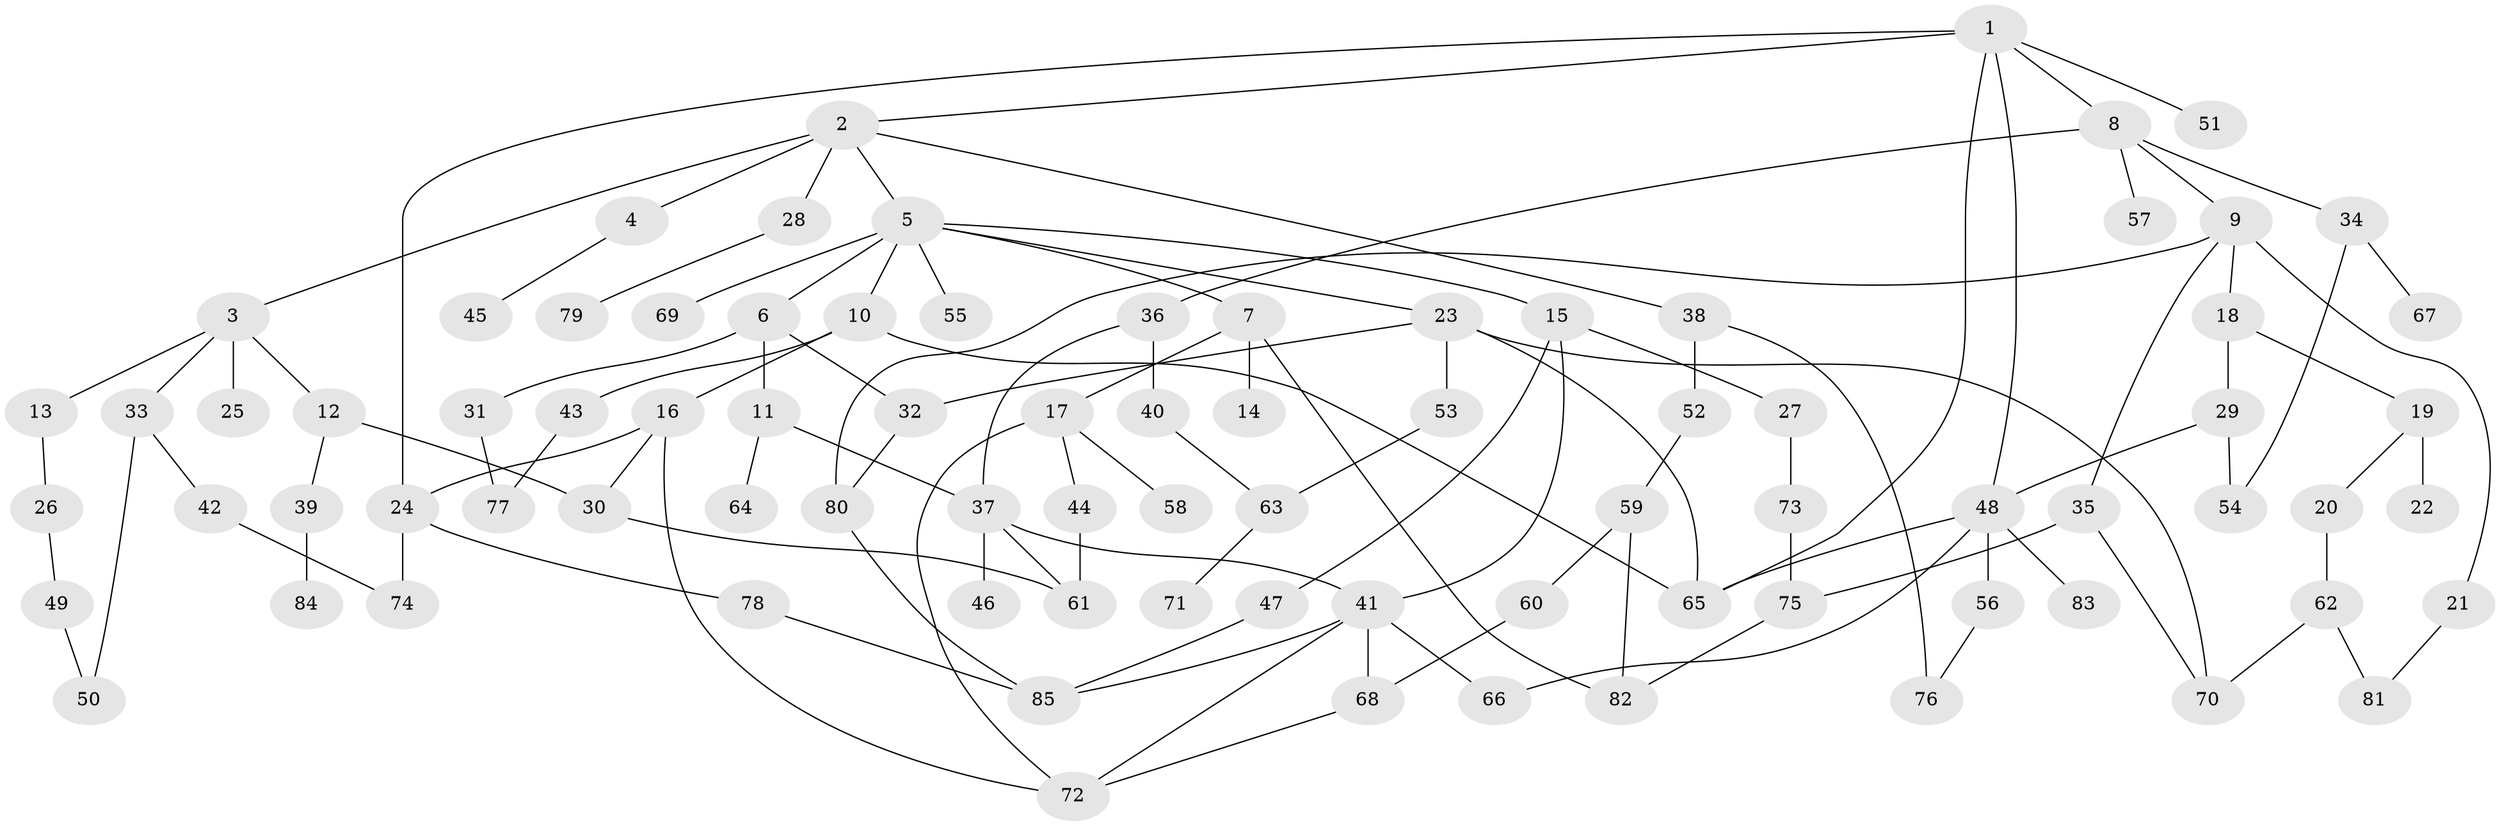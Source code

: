 // Generated by graph-tools (version 1.1) at 2025/25/03/09/25 03:25:29]
// undirected, 85 vertices, 116 edges
graph export_dot {
graph [start="1"]
  node [color=gray90,style=filled];
  1;
  2;
  3;
  4;
  5;
  6;
  7;
  8;
  9;
  10;
  11;
  12;
  13;
  14;
  15;
  16;
  17;
  18;
  19;
  20;
  21;
  22;
  23;
  24;
  25;
  26;
  27;
  28;
  29;
  30;
  31;
  32;
  33;
  34;
  35;
  36;
  37;
  38;
  39;
  40;
  41;
  42;
  43;
  44;
  45;
  46;
  47;
  48;
  49;
  50;
  51;
  52;
  53;
  54;
  55;
  56;
  57;
  58;
  59;
  60;
  61;
  62;
  63;
  64;
  65;
  66;
  67;
  68;
  69;
  70;
  71;
  72;
  73;
  74;
  75;
  76;
  77;
  78;
  79;
  80;
  81;
  82;
  83;
  84;
  85;
  1 -- 2;
  1 -- 8;
  1 -- 24;
  1 -- 48;
  1 -- 51;
  1 -- 65;
  2 -- 3;
  2 -- 4;
  2 -- 5;
  2 -- 28;
  2 -- 38;
  3 -- 12;
  3 -- 13;
  3 -- 25;
  3 -- 33;
  4 -- 45;
  5 -- 6;
  5 -- 7;
  5 -- 10;
  5 -- 15;
  5 -- 23;
  5 -- 55;
  5 -- 69;
  6 -- 11;
  6 -- 31;
  6 -- 32;
  7 -- 14;
  7 -- 17;
  7 -- 82;
  8 -- 9;
  8 -- 34;
  8 -- 36;
  8 -- 57;
  9 -- 18;
  9 -- 21;
  9 -- 35;
  9 -- 80;
  10 -- 16;
  10 -- 43;
  10 -- 65;
  11 -- 37;
  11 -- 64;
  12 -- 30;
  12 -- 39;
  13 -- 26;
  15 -- 27;
  15 -- 41;
  15 -- 47;
  16 -- 24;
  16 -- 72;
  16 -- 30;
  17 -- 44;
  17 -- 58;
  17 -- 72;
  18 -- 19;
  18 -- 29;
  19 -- 20;
  19 -- 22;
  20 -- 62;
  21 -- 81;
  23 -- 32;
  23 -- 53;
  23 -- 70;
  23 -- 65;
  24 -- 78;
  24 -- 74;
  26 -- 49;
  27 -- 73;
  28 -- 79;
  29 -- 48;
  29 -- 54;
  30 -- 61;
  31 -- 77;
  32 -- 80;
  33 -- 42;
  33 -- 50;
  34 -- 54;
  34 -- 67;
  35 -- 75;
  35 -- 70;
  36 -- 40;
  36 -- 37;
  37 -- 46;
  37 -- 41;
  37 -- 61;
  38 -- 52;
  38 -- 76;
  39 -- 84;
  40 -- 63;
  41 -- 68;
  41 -- 66;
  41 -- 85;
  41 -- 72;
  42 -- 74;
  43 -- 77;
  44 -- 61;
  47 -- 85;
  48 -- 56;
  48 -- 66;
  48 -- 83;
  48 -- 65;
  49 -- 50;
  52 -- 59;
  53 -- 63;
  56 -- 76;
  59 -- 60;
  59 -- 82;
  60 -- 68;
  62 -- 70;
  62 -- 81;
  63 -- 71;
  68 -- 72;
  73 -- 75;
  75 -- 82;
  78 -- 85;
  80 -- 85;
}
